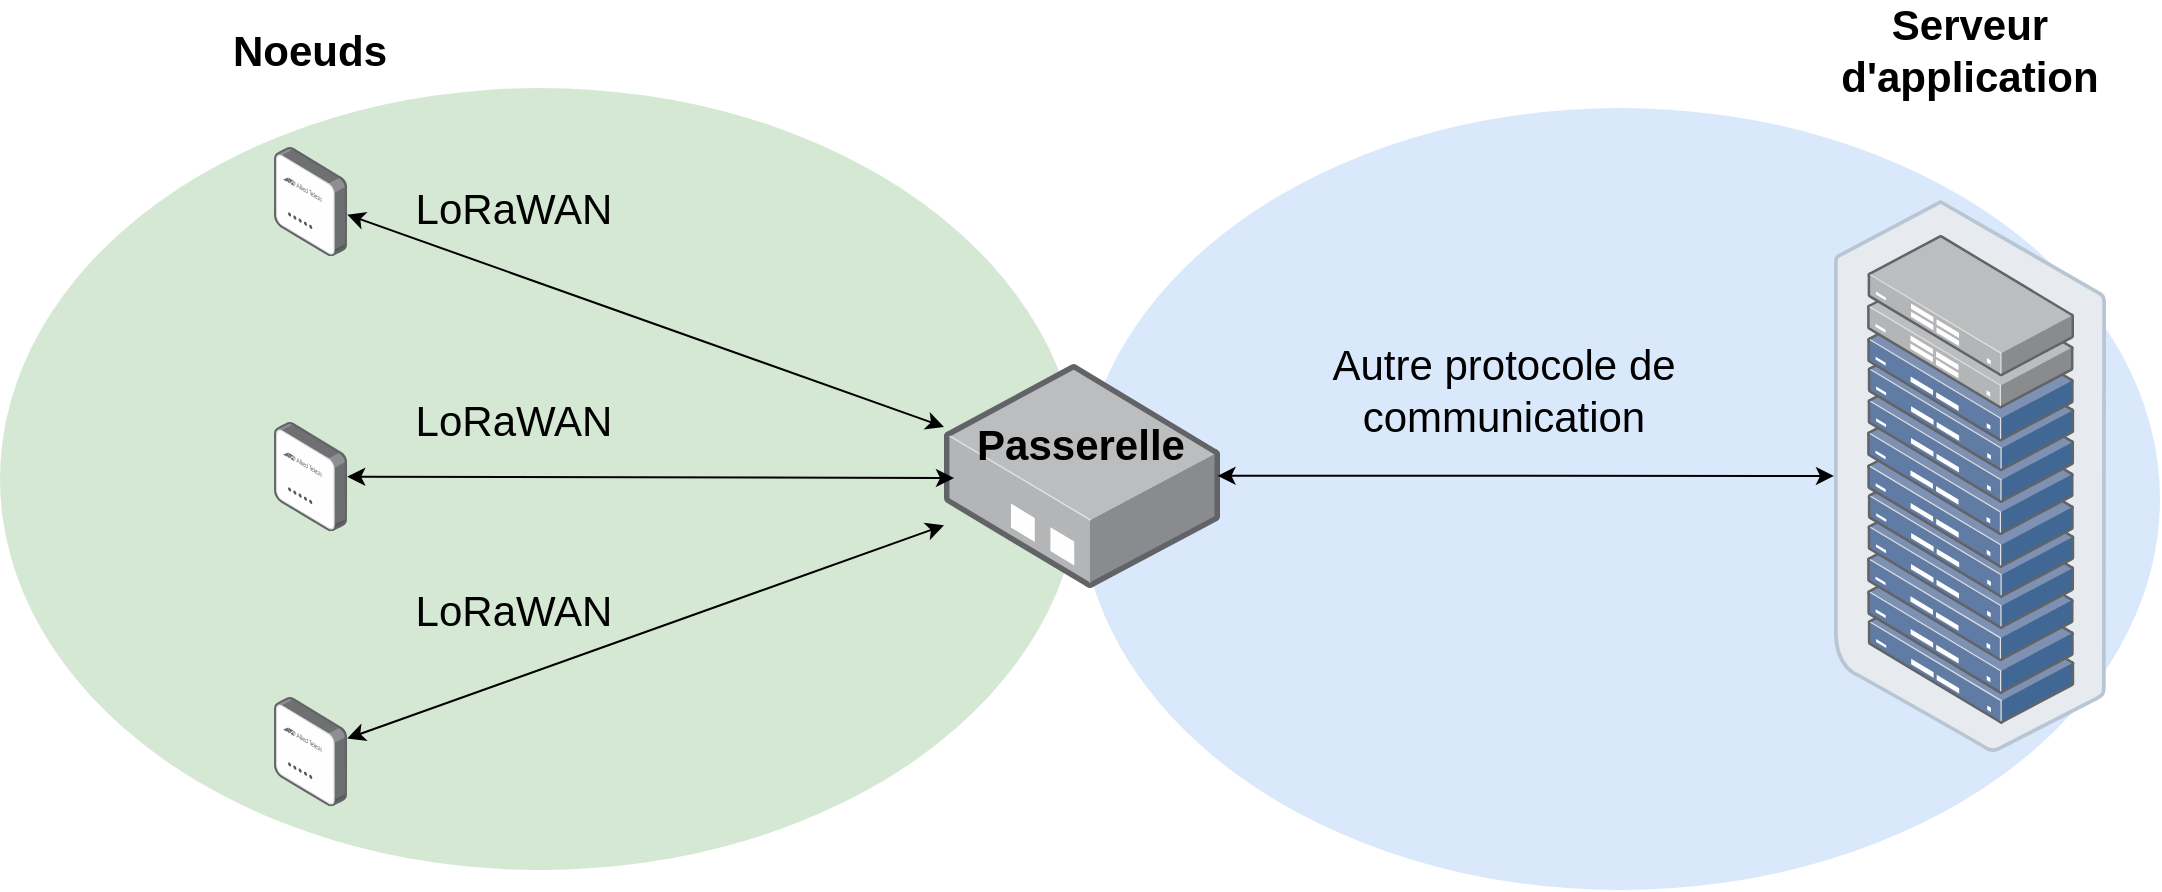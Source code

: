<mxfile version="12.1.3" type="device" pages="1"><diagram name="Page-1" id="822b0af5-4adb-64df-f703-e8dfc1f81529"><mxGraphModel dx="1408" dy="716" grid="1" gridSize="10" guides="1" tooltips="1" connect="1" arrows="1" fold="1" page="1" pageScale="1" pageWidth="1169" pageHeight="827" background="#ffffff" math="0" shadow="0"><root><mxCell id="0"/><mxCell id="1" parent="0"/><mxCell id="JgbywuHKofHL3typuObX-11" value="" style="ellipse;whiteSpace=wrap;html=1;fillColor=#dae8fc;strokeColor=none;" parent="1" vertex="1"><mxGeometry x="583" y="229" width="540" height="391" as="geometry"/></mxCell><mxCell id="JgbywuHKofHL3typuObX-9" value="" style="ellipse;whiteSpace=wrap;html=1;fillColor=#d5e8d4;strokeColor=none;" parent="1" vertex="1"><mxGeometry x="43" y="219" width="540" height="391" as="geometry"/></mxCell><mxCell id="JgbywuHKofHL3typuObX-4" value="" style="points=[];aspect=fixed;html=1;align=center;shadow=0;dashed=0;image;image=img/lib/allied_telesis/wireless/Access_Point_Indoor.svg;" parent="1" vertex="1"><mxGeometry x="180" y="386" width="36.6" height="54.6" as="geometry"/></mxCell><mxCell id="JgbywuHKofHL3typuObX-5" value="" style="points=[];aspect=fixed;html=1;align=center;shadow=0;dashed=0;image;image=img/lib/allied_telesis/storage/Datacenter_Server_Rack_ToR.svg;" parent="1" vertex="1"><mxGeometry x="960" y="275" width="136" height="276" as="geometry"/></mxCell><mxCell id="JgbywuHKofHL3typuObX-6" value="" style="points=[];aspect=fixed;html=1;align=center;shadow=0;dashed=0;image;image=img/lib/allied_telesis/media_converters/Media_Converter_Standalone.svg;" parent="1" vertex="1"><mxGeometry x="515" y="357" width="138" height="112" as="geometry"/></mxCell><mxCell id="JgbywuHKofHL3typuObX-7" value="" style="points=[];aspect=fixed;html=1;align=center;shadow=0;dashed=0;image;image=img/lib/allied_telesis/wireless/Access_Point_Indoor.svg;" parent="1" vertex="1"><mxGeometry x="180" y="248.5" width="36.6" height="54.6" as="geometry"/></mxCell><mxCell id="JgbywuHKofHL3typuObX-8" value="" style="points=[];aspect=fixed;html=1;align=center;shadow=0;dashed=0;image;image=img/lib/allied_telesis/wireless/Access_Point_Indoor.svg;" parent="1" vertex="1"><mxGeometry x="180" y="523.5" width="36.6" height="54.6" as="geometry"/></mxCell><mxCell id="JgbywuHKofHL3typuObX-12" value="" style="endArrow=classic;startArrow=classic;html=1;" parent="1" source="JgbywuHKofHL3typuObX-7" target="JgbywuHKofHL3typuObX-6" edge="1"><mxGeometry width="50" height="50" relative="1" as="geometry"><mxPoint x="330" y="330" as="sourcePoint"/><mxPoint x="380" y="280" as="targetPoint"/></mxGeometry></mxCell><mxCell id="JgbywuHKofHL3typuObX-13" value="" style="endArrow=classic;startArrow=classic;html=1;" parent="1" source="JgbywuHKofHL3typuObX-4" edge="1"><mxGeometry width="50" height="50" relative="1" as="geometry"><mxPoint x="226.6" y="293.693" as="sourcePoint"/><mxPoint x="520" y="414" as="targetPoint"/></mxGeometry></mxCell><mxCell id="JgbywuHKofHL3typuObX-14" value="" style="endArrow=classic;startArrow=classic;html=1;" parent="1" source="JgbywuHKofHL3typuObX-8" target="JgbywuHKofHL3typuObX-6" edge="1"><mxGeometry width="50" height="50" relative="1" as="geometry"><mxPoint x="221.6" y="493.106" as="sourcePoint"/><mxPoint x="515" y="490.0" as="targetPoint"/></mxGeometry></mxCell><mxCell id="JgbywuHKofHL3typuObX-15" value="" style="endArrow=classic;startArrow=classic;html=1;exitX=0.991;exitY=0.499;exitDx=0;exitDy=0;exitPerimeter=0;" parent="1" source="JgbywuHKofHL3typuObX-6" target="JgbywuHKofHL3typuObX-5" edge="1"><mxGeometry width="50" height="50" relative="1" as="geometry"><mxPoint x="810" y="440" as="sourcePoint"/><mxPoint x="860" y="390" as="targetPoint"/></mxGeometry></mxCell><mxCell id="JgbywuHKofHL3typuObX-16" value="&lt;font style=&quot;font-size: 21px&quot;&gt;LoRaWAN&lt;/font&gt;" style="text;html=1;strokeColor=none;fillColor=none;align=center;verticalAlign=middle;whiteSpace=wrap;rounded=0;" parent="1" vertex="1"><mxGeometry x="250" y="364" width="100" height="41" as="geometry"/></mxCell><mxCell id="JgbywuHKofHL3typuObX-17" value="&lt;b&gt;&lt;font style=&quot;font-size: 21px&quot;&gt;Passerelle&lt;/font&gt;&lt;/b&gt;" style="text;html=1;strokeColor=none;fillColor=none;align=center;verticalAlign=middle;whiteSpace=wrap;rounded=0;" parent="1" vertex="1"><mxGeometry x="524.5" y="387" width="117" height="20" as="geometry"/></mxCell><mxCell id="JgbywuHKofHL3typuObX-18" value="&lt;font style=&quot;font-size: 21px&quot;&gt;Autre protocole de communication&lt;/font&gt;" style="text;html=1;strokeColor=none;fillColor=none;align=center;verticalAlign=middle;whiteSpace=wrap;rounded=0;" parent="1" vertex="1"><mxGeometry x="700" y="343" width="190" height="54" as="geometry"/></mxCell><mxCell id="JgbywuHKofHL3typuObX-19" value="&lt;b&gt;&lt;font style=&quot;font-size: 21px&quot;&gt;Noeuds&lt;/font&gt;&lt;/b&gt;" style="text;html=1;strokeColor=none;fillColor=none;align=center;verticalAlign=middle;whiteSpace=wrap;rounded=0;" parent="1" vertex="1"><mxGeometry x="178" y="190" width="40" height="20" as="geometry"/></mxCell><mxCell id="JgbywuHKofHL3typuObX-20" value="&lt;b&gt;&lt;font style=&quot;font-size: 21px&quot;&gt;Serveur d'application&lt;br&gt;&lt;/font&gt;&lt;/b&gt;" style="text;html=1;strokeColor=none;fillColor=none;align=center;verticalAlign=middle;whiteSpace=wrap;rounded=0;" parent="1" vertex="1"><mxGeometry x="1008" y="190" width="40" height="20" as="geometry"/></mxCell><mxCell id="f2CZT_jKVgudpznKRYSR-1" value="&lt;font style=&quot;font-size: 21px&quot;&gt;LoRaWAN&lt;/font&gt;" style="text;html=1;strokeColor=none;fillColor=none;align=center;verticalAlign=middle;whiteSpace=wrap;rounded=0;" parent="1" vertex="1"><mxGeometry x="250" y="258.5" width="100" height="41" as="geometry"/></mxCell><mxCell id="f2CZT_jKVgudpznKRYSR-2" value="&lt;font style=&quot;font-size: 21px&quot;&gt;LoRaWAN&lt;/font&gt;" style="text;html=1;strokeColor=none;fillColor=none;align=center;verticalAlign=middle;whiteSpace=wrap;rounded=0;" parent="1" vertex="1"><mxGeometry x="250" y="459" width="100" height="41" as="geometry"/></mxCell></root></mxGraphModel></diagram></mxfile>